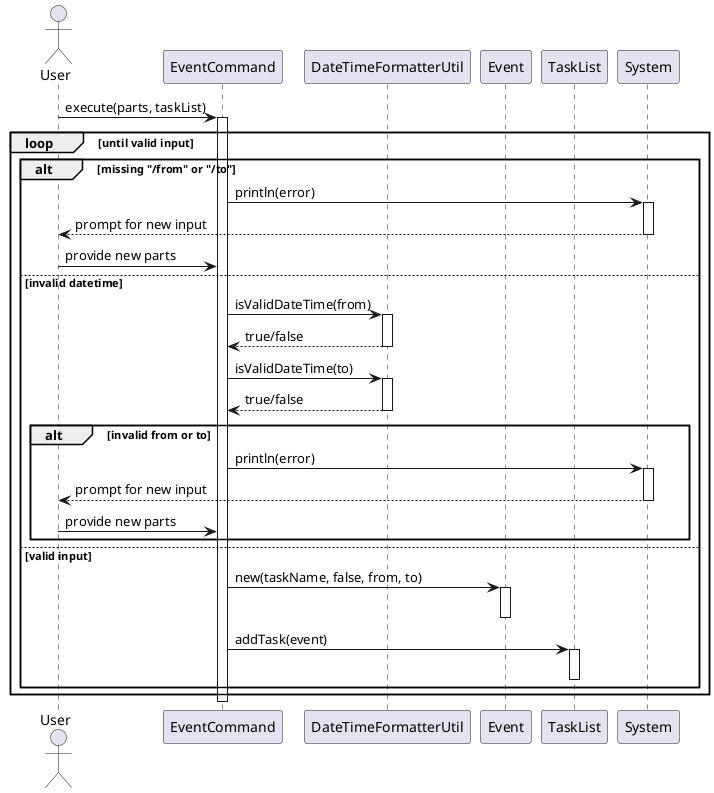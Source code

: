 @startuml
'https://plantuml.com/sequence-diagram

actor User

participant "EventCommand" as EventCmd
participant "DateTimeFormatterUtil" as Formatter
participant "Event" as Event
participant "TaskList" as TaskList
participant "System" as Console

User -> EventCmd : execute(parts, taskList)
activate EventCmd

loop until valid input
    alt missing "/from" or "/to"
        EventCmd -> Console : println(error)
        activate Console
        Console --> User : prompt for new input
        deactivate Console
        User -> EventCmd : provide new parts
    else invalid datetime
        EventCmd -> Formatter : isValidDateTime(from)
        activate Formatter
        Formatter --> EventCmd : true/false
        deactivate Formatter

        EventCmd -> Formatter : isValidDateTime(to)
        activate Formatter
        Formatter --> EventCmd : true/false
        deactivate Formatter

        alt invalid from or to
            EventCmd -> Console : println(error)
            activate Console
            Console --> User : prompt for new input
            deactivate Console
            User -> EventCmd : provide new parts
        end
    else valid input
        EventCmd -> Event : new(taskName, false, from, to)
        activate Event
        deactivate Event

        EventCmd -> TaskList : addTask(event)
        activate TaskList
        deactivate TaskList
    end
end

deactivate EventCmd
@enduml